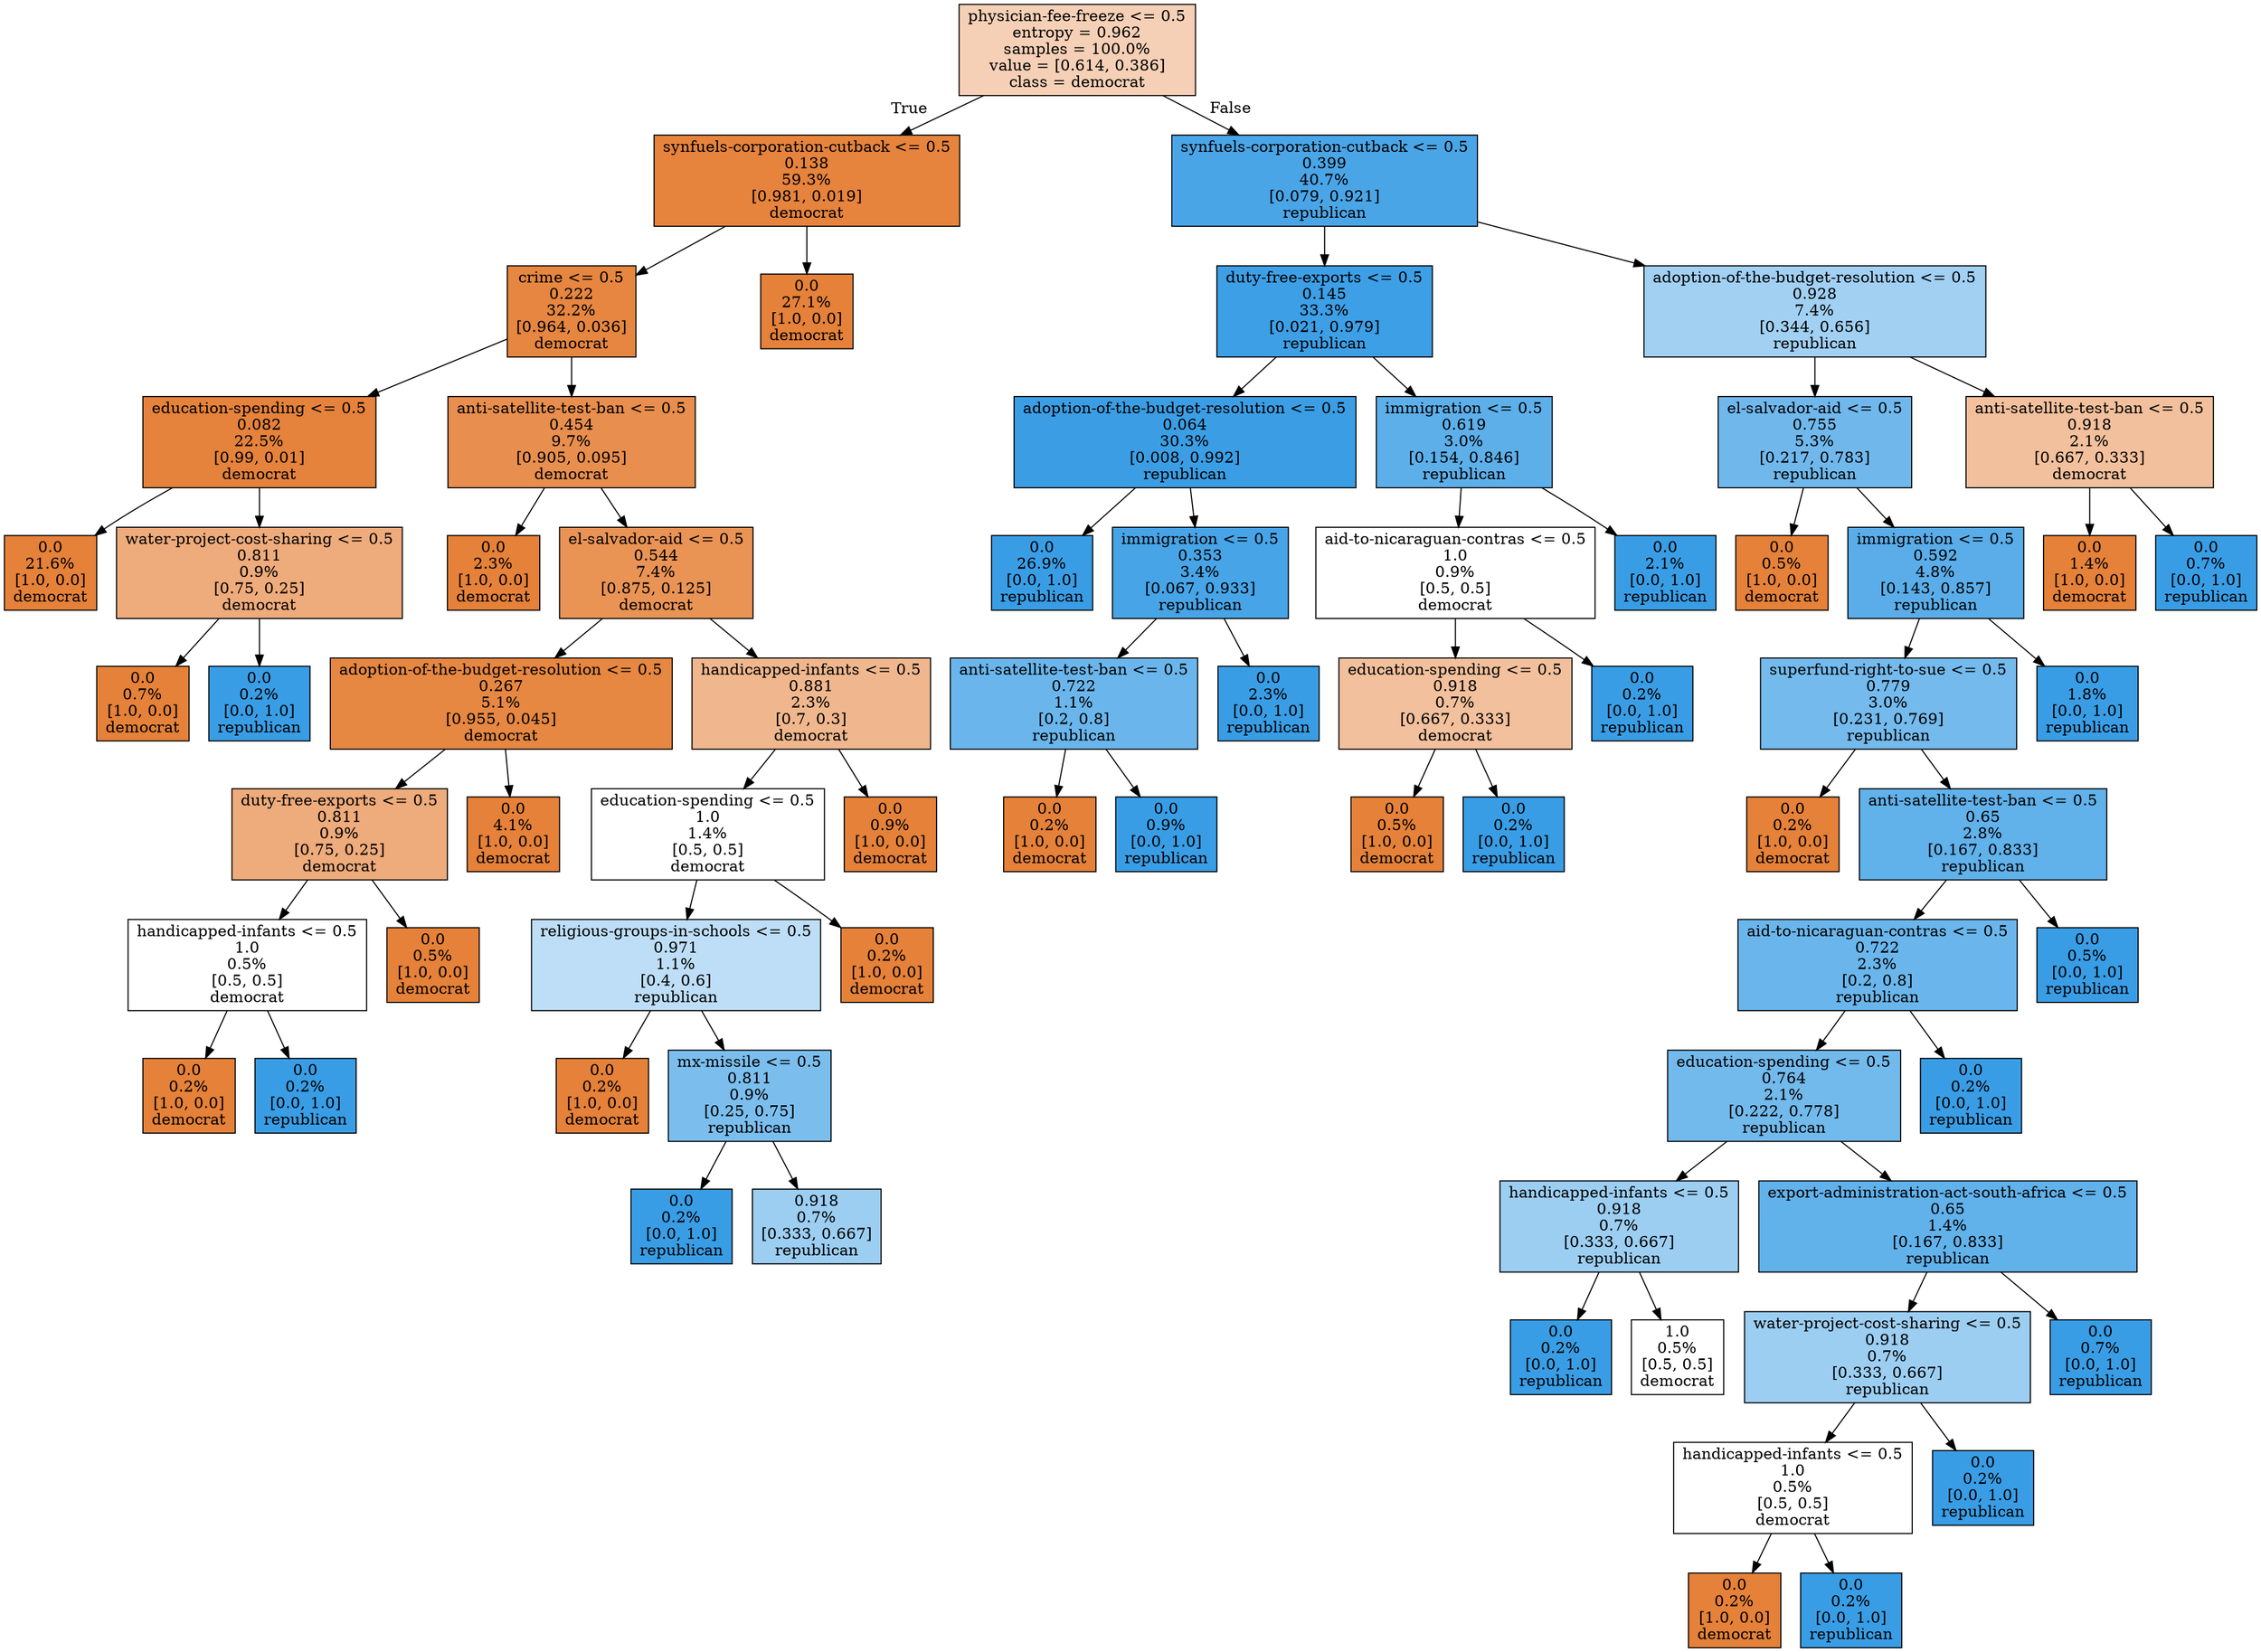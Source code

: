 digraph Tree {
node [shape=box, style="filled", color="black"] ;
0 [label="physician-fee-freeze <= 0.5\nentropy = 0.962\nsamples = 100.0%\nvalue = [0.614, 0.386]\nclass = democrat", fillcolor="#f5d0b6"] ;
1 [label="synfuels-corporation-cutback <= 0.5\n0.138\n59.3%\n[0.981, 0.019]\ndemocrat", fillcolor="#e6833d"] ;
0 -> 1 [labeldistance=2.5, labelangle=45, headlabel="True"] ;
2 [label="crime <= 0.5\n0.222\n32.2%\n[0.964, 0.036]\ndemocrat", fillcolor="#e68640"] ;
1 -> 2 ;
3 [label="education-spending <= 0.5\n0.082\n22.5%\n[0.99, 0.01]\ndemocrat", fillcolor="#e5823b"] ;
2 -> 3 ;
4 [label="0.0\n21.6%\n[1.0, 0.0]\ndemocrat", fillcolor="#e58139"] ;
3 -> 4 ;
5 [label="water-project-cost-sharing <= 0.5\n0.811\n0.9%\n[0.75, 0.25]\ndemocrat", fillcolor="#eeab7b"] ;
3 -> 5 ;
6 [label="0.0\n0.7%\n[1.0, 0.0]\ndemocrat", fillcolor="#e58139"] ;
5 -> 6 ;
7 [label="0.0\n0.2%\n[0.0, 1.0]\nrepublican", fillcolor="#399de5"] ;
5 -> 7 ;
8 [label="anti-satellite-test-ban <= 0.5\n0.454\n9.7%\n[0.905, 0.095]\ndemocrat", fillcolor="#e88e4e"] ;
2 -> 8 ;
9 [label="0.0\n2.3%\n[1.0, 0.0]\ndemocrat", fillcolor="#e58139"] ;
8 -> 9 ;
10 [label="el-salvador-aid <= 0.5\n0.544\n7.4%\n[0.875, 0.125]\ndemocrat", fillcolor="#e99355"] ;
8 -> 10 ;
11 [label="adoption-of-the-budget-resolution <= 0.5\n0.267\n5.1%\n[0.955, 0.045]\ndemocrat", fillcolor="#e68742"] ;
10 -> 11 ;
12 [label="duty-free-exports <= 0.5\n0.811\n0.9%\n[0.75, 0.25]\ndemocrat", fillcolor="#eeab7b"] ;
11 -> 12 ;
13 [label="handicapped-infants <= 0.5\n1.0\n0.5%\n[0.5, 0.5]\ndemocrat", fillcolor="#ffffff"] ;
12 -> 13 ;
14 [label="0.0\n0.2%\n[1.0, 0.0]\ndemocrat", fillcolor="#e58139"] ;
13 -> 14 ;
15 [label="0.0\n0.2%\n[0.0, 1.0]\nrepublican", fillcolor="#399de5"] ;
13 -> 15 ;
16 [label="0.0\n0.5%\n[1.0, 0.0]\ndemocrat", fillcolor="#e58139"] ;
12 -> 16 ;
17 [label="0.0\n4.1%\n[1.0, 0.0]\ndemocrat", fillcolor="#e58139"] ;
11 -> 17 ;
18 [label="handicapped-infants <= 0.5\n0.881\n2.3%\n[0.7, 0.3]\ndemocrat", fillcolor="#f0b78e"] ;
10 -> 18 ;
19 [label="education-spending <= 0.5\n1.0\n1.4%\n[0.5, 0.5]\ndemocrat", fillcolor="#ffffff"] ;
18 -> 19 ;
20 [label="religious-groups-in-schools <= 0.5\n0.971\n1.1%\n[0.4, 0.6]\nrepublican", fillcolor="#bddef6"] ;
19 -> 20 ;
21 [label="0.0\n0.2%\n[1.0, 0.0]\ndemocrat", fillcolor="#e58139"] ;
20 -> 21 ;
22 [label="mx-missile <= 0.5\n0.811\n0.9%\n[0.25, 0.75]\nrepublican", fillcolor="#7bbeee"] ;
20 -> 22 ;
23 [label="0.0\n0.2%\n[0.0, 1.0]\nrepublican", fillcolor="#399de5"] ;
22 -> 23 ;
24 [label="0.918\n0.7%\n[0.333, 0.667]\nrepublican", fillcolor="#9ccef2"] ;
22 -> 24 ;
25 [label="0.0\n0.2%\n[1.0, 0.0]\ndemocrat", fillcolor="#e58139"] ;
19 -> 25 ;
26 [label="0.0\n0.9%\n[1.0, 0.0]\ndemocrat", fillcolor="#e58139"] ;
18 -> 26 ;
27 [label="0.0\n27.1%\n[1.0, 0.0]\ndemocrat", fillcolor="#e58139"] ;
1 -> 27 ;
28 [label="synfuels-corporation-cutback <= 0.5\n0.399\n40.7%\n[0.079, 0.921]\nrepublican", fillcolor="#4aa5e7"] ;
0 -> 28 [labeldistance=2.5, labelangle=-45, headlabel="False"] ;
29 [label="duty-free-exports <= 0.5\n0.145\n33.3%\n[0.021, 0.979]\nrepublican", fillcolor="#3d9fe6"] ;
28 -> 29 ;
30 [label="adoption-of-the-budget-resolution <= 0.5\n0.064\n30.3%\n[0.008, 0.992]\nrepublican", fillcolor="#3b9ee5"] ;
29 -> 30 ;
31 [label="0.0\n26.9%\n[0.0, 1.0]\nrepublican", fillcolor="#399de5"] ;
30 -> 31 ;
32 [label="immigration <= 0.5\n0.353\n3.4%\n[0.067, 0.933]\nrepublican", fillcolor="#47a4e7"] ;
30 -> 32 ;
33 [label="anti-satellite-test-ban <= 0.5\n0.722\n1.1%\n[0.2, 0.8]\nrepublican", fillcolor="#6ab6ec"] ;
32 -> 33 ;
34 [label="0.0\n0.2%\n[1.0, 0.0]\ndemocrat", fillcolor="#e58139"] ;
33 -> 34 ;
35 [label="0.0\n0.9%\n[0.0, 1.0]\nrepublican", fillcolor="#399de5"] ;
33 -> 35 ;
36 [label="0.0\n2.3%\n[0.0, 1.0]\nrepublican", fillcolor="#399de5"] ;
32 -> 36 ;
37 [label="immigration <= 0.5\n0.619\n3.0%\n[0.154, 0.846]\nrepublican", fillcolor="#5dafea"] ;
29 -> 37 ;
38 [label="aid-to-nicaraguan-contras <= 0.5\n1.0\n0.9%\n[0.5, 0.5]\ndemocrat", fillcolor="#ffffff"] ;
37 -> 38 ;
39 [label="education-spending <= 0.5\n0.918\n0.7%\n[0.667, 0.333]\ndemocrat", fillcolor="#f2c09c"] ;
38 -> 39 ;
40 [label="0.0\n0.5%\n[1.0, 0.0]\ndemocrat", fillcolor="#e58139"] ;
39 -> 40 ;
41 [label="0.0\n0.2%\n[0.0, 1.0]\nrepublican", fillcolor="#399de5"] ;
39 -> 41 ;
42 [label="0.0\n0.2%\n[0.0, 1.0]\nrepublican", fillcolor="#399de5"] ;
38 -> 42 ;
43 [label="0.0\n2.1%\n[0.0, 1.0]\nrepublican", fillcolor="#399de5"] ;
37 -> 43 ;
44 [label="adoption-of-the-budget-resolution <= 0.5\n0.928\n7.4%\n[0.344, 0.656]\nrepublican", fillcolor="#a1d0f3"] ;
28 -> 44 ;
45 [label="el-salvador-aid <= 0.5\n0.755\n5.3%\n[0.217, 0.783]\nrepublican", fillcolor="#70b8ec"] ;
44 -> 45 ;
46 [label="0.0\n0.5%\n[1.0, 0.0]\ndemocrat", fillcolor="#e58139"] ;
45 -> 46 ;
47 [label="immigration <= 0.5\n0.592\n4.8%\n[0.143, 0.857]\nrepublican", fillcolor="#5aade9"] ;
45 -> 47 ;
48 [label="superfund-right-to-sue <= 0.5\n0.779\n3.0%\n[0.231, 0.769]\nrepublican", fillcolor="#74baed"] ;
47 -> 48 ;
49 [label="0.0\n0.2%\n[1.0, 0.0]\ndemocrat", fillcolor="#e58139"] ;
48 -> 49 ;
50 [label="anti-satellite-test-ban <= 0.5\n0.65\n2.8%\n[0.167, 0.833]\nrepublican", fillcolor="#61b1ea"] ;
48 -> 50 ;
51 [label="aid-to-nicaraguan-contras <= 0.5\n0.722\n2.3%\n[0.2, 0.8]\nrepublican", fillcolor="#6ab6ec"] ;
50 -> 51 ;
52 [label="education-spending <= 0.5\n0.764\n2.1%\n[0.222, 0.778]\nrepublican", fillcolor="#72b9ec"] ;
51 -> 52 ;
53 [label="handicapped-infants <= 0.5\n0.918\n0.7%\n[0.333, 0.667]\nrepublican", fillcolor="#9ccef2"] ;
52 -> 53 ;
54 [label="0.0\n0.2%\n[0.0, 1.0]\nrepublican", fillcolor="#399de5"] ;
53 -> 54 ;
55 [label="1.0\n0.5%\n[0.5, 0.5]\ndemocrat", fillcolor="#ffffff"] ;
53 -> 55 ;
56 [label="export-administration-act-south-africa <= 0.5\n0.65\n1.4%\n[0.167, 0.833]\nrepublican", fillcolor="#61b1ea"] ;
52 -> 56 ;
57 [label="water-project-cost-sharing <= 0.5\n0.918\n0.7%\n[0.333, 0.667]\nrepublican", fillcolor="#9ccef2"] ;
56 -> 57 ;
58 [label="handicapped-infants <= 0.5\n1.0\n0.5%\n[0.5, 0.5]\ndemocrat", fillcolor="#ffffff"] ;
57 -> 58 ;
59 [label="0.0\n0.2%\n[1.0, 0.0]\ndemocrat", fillcolor="#e58139"] ;
58 -> 59 ;
60 [label="0.0\n0.2%\n[0.0, 1.0]\nrepublican", fillcolor="#399de5"] ;
58 -> 60 ;
61 [label="0.0\n0.2%\n[0.0, 1.0]\nrepublican", fillcolor="#399de5"] ;
57 -> 61 ;
62 [label="0.0\n0.7%\n[0.0, 1.0]\nrepublican", fillcolor="#399de5"] ;
56 -> 62 ;
63 [label="0.0\n0.2%\n[0.0, 1.0]\nrepublican", fillcolor="#399de5"] ;
51 -> 63 ;
64 [label="0.0\n0.5%\n[0.0, 1.0]\nrepublican", fillcolor="#399de5"] ;
50 -> 64 ;
65 [label="0.0\n1.8%\n[0.0, 1.0]\nrepublican", fillcolor="#399de5"] ;
47 -> 65 ;
66 [label="anti-satellite-test-ban <= 0.5\n0.918\n2.1%\n[0.667, 0.333]\ndemocrat", fillcolor="#f2c09c"] ;
44 -> 66 ;
67 [label="0.0\n1.4%\n[1.0, 0.0]\ndemocrat", fillcolor="#e58139"] ;
66 -> 67 ;
68 [label="0.0\n0.7%\n[0.0, 1.0]\nrepublican", fillcolor="#399de5"] ;
66 -> 68 ;
}
